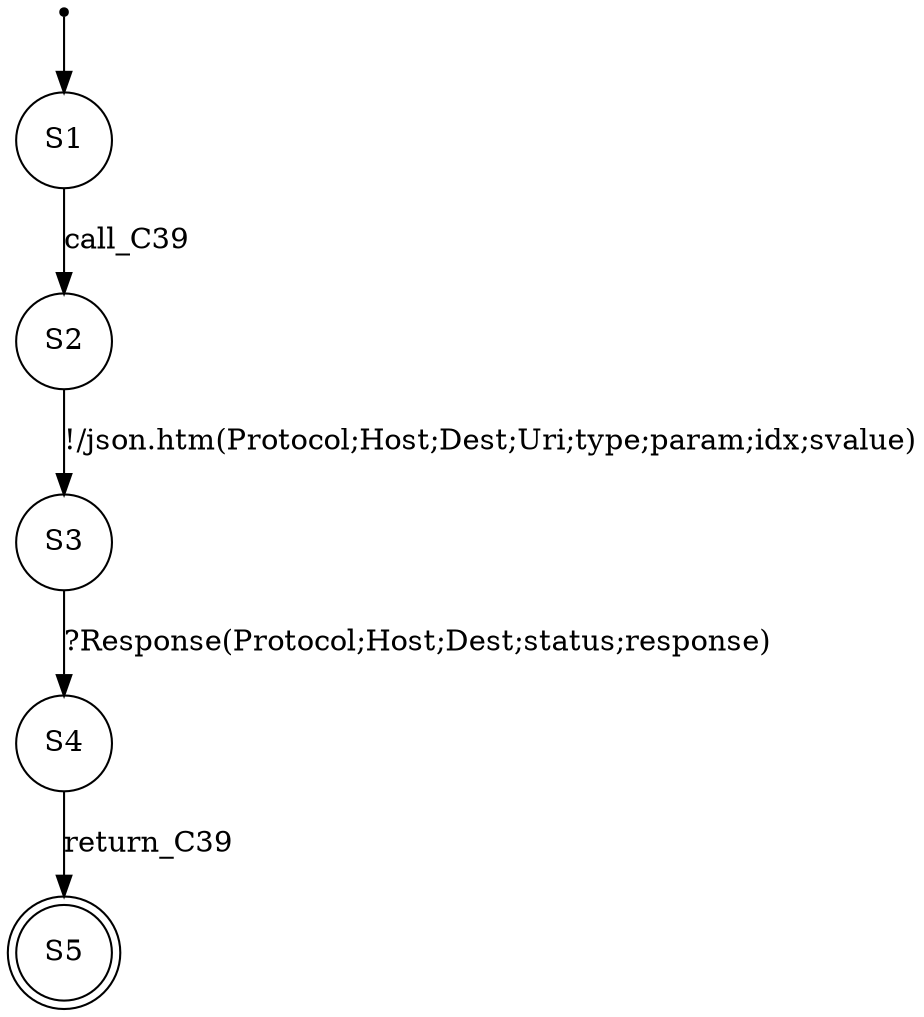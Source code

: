 digraph LTS {
S00[shape=point]
S1[label=S1,shape=circle];
S2[label=S2,shape=circle];
S3[label=S3,shape=circle];
S4[label=S4,shape=circle];
S5[label=S5,shape=doublecircle];
S00 -> S1
S1 -> S2[label ="call_C39"];
S2 -> S3[label ="!/json.htm(Protocol;Host;Dest;Uri;type;param;idx;svalue)"];
S3 -> S4[label ="?Response(Protocol;Host;Dest;status;response)"];
S4 -> S5[label ="return_C39"];
}
